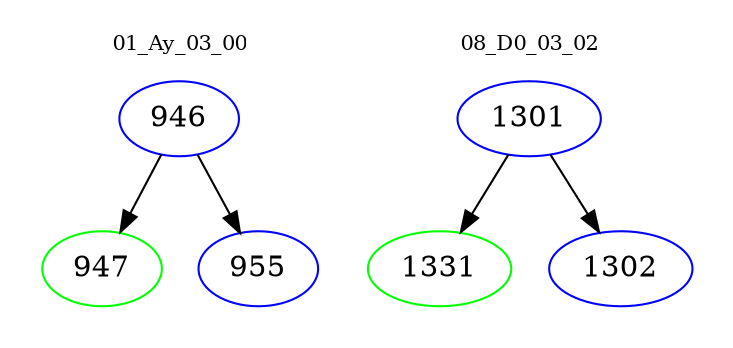 digraph{
subgraph cluster_0 {
color = white
label = "01_Ay_03_00";
fontsize=10;
T0_946 [label="946", color="blue"]
T0_946 -> T0_947 [color="black"]
T0_947 [label="947", color="green"]
T0_946 -> T0_955 [color="black"]
T0_955 [label="955", color="blue"]
}
subgraph cluster_1 {
color = white
label = "08_D0_03_02";
fontsize=10;
T1_1301 [label="1301", color="blue"]
T1_1301 -> T1_1331 [color="black"]
T1_1331 [label="1331", color="green"]
T1_1301 -> T1_1302 [color="black"]
T1_1302 [label="1302", color="blue"]
}
}
